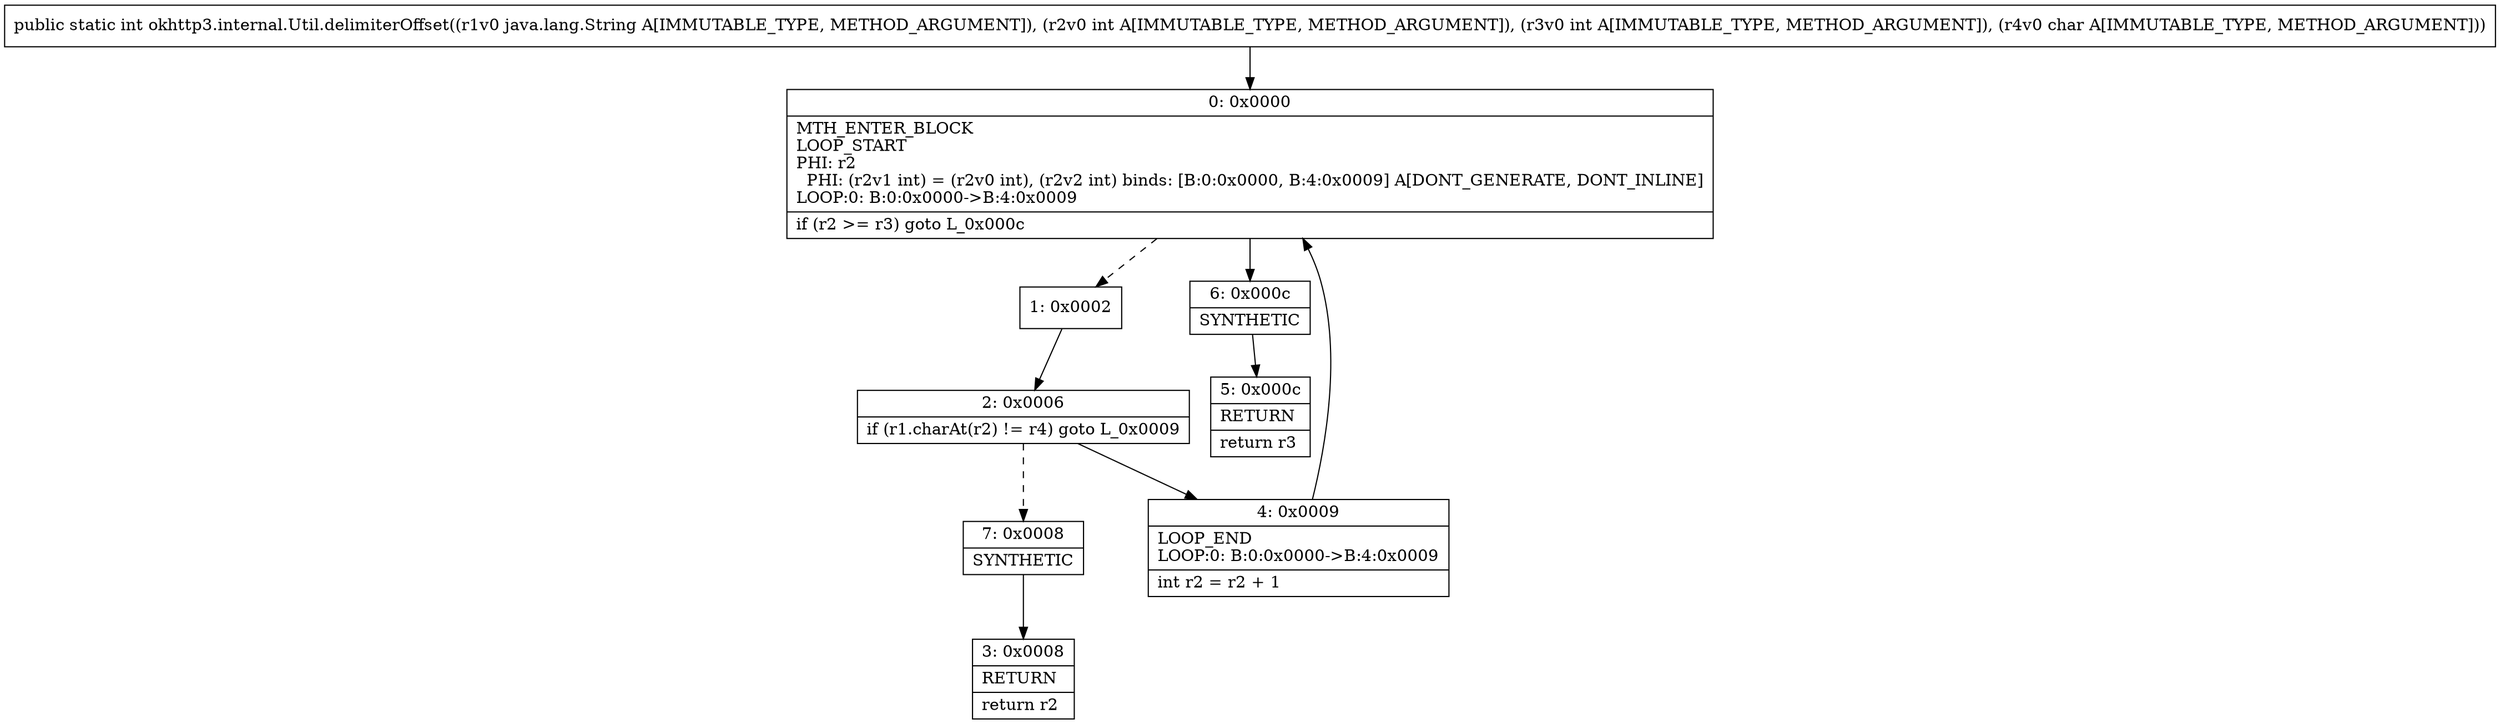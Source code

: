 digraph "CFG forokhttp3.internal.Util.delimiterOffset(Ljava\/lang\/String;IIC)I" {
Node_0 [shape=record,label="{0\:\ 0x0000|MTH_ENTER_BLOCK\lLOOP_START\lPHI: r2 \l  PHI: (r2v1 int) = (r2v0 int), (r2v2 int) binds: [B:0:0x0000, B:4:0x0009] A[DONT_GENERATE, DONT_INLINE]\lLOOP:0: B:0:0x0000\-\>B:4:0x0009\l|if (r2 \>= r3) goto L_0x000c\l}"];
Node_1 [shape=record,label="{1\:\ 0x0002}"];
Node_2 [shape=record,label="{2\:\ 0x0006|if (r1.charAt(r2) != r4) goto L_0x0009\l}"];
Node_3 [shape=record,label="{3\:\ 0x0008|RETURN\l|return r2\l}"];
Node_4 [shape=record,label="{4\:\ 0x0009|LOOP_END\lLOOP:0: B:0:0x0000\-\>B:4:0x0009\l|int r2 = r2 + 1\l}"];
Node_5 [shape=record,label="{5\:\ 0x000c|RETURN\l|return r3\l}"];
Node_6 [shape=record,label="{6\:\ 0x000c|SYNTHETIC\l}"];
Node_7 [shape=record,label="{7\:\ 0x0008|SYNTHETIC\l}"];
MethodNode[shape=record,label="{public static int okhttp3.internal.Util.delimiterOffset((r1v0 java.lang.String A[IMMUTABLE_TYPE, METHOD_ARGUMENT]), (r2v0 int A[IMMUTABLE_TYPE, METHOD_ARGUMENT]), (r3v0 int A[IMMUTABLE_TYPE, METHOD_ARGUMENT]), (r4v0 char A[IMMUTABLE_TYPE, METHOD_ARGUMENT])) }"];
MethodNode -> Node_0;
Node_0 -> Node_1[style=dashed];
Node_0 -> Node_6;
Node_1 -> Node_2;
Node_2 -> Node_4;
Node_2 -> Node_7[style=dashed];
Node_4 -> Node_0;
Node_6 -> Node_5;
Node_7 -> Node_3;
}

